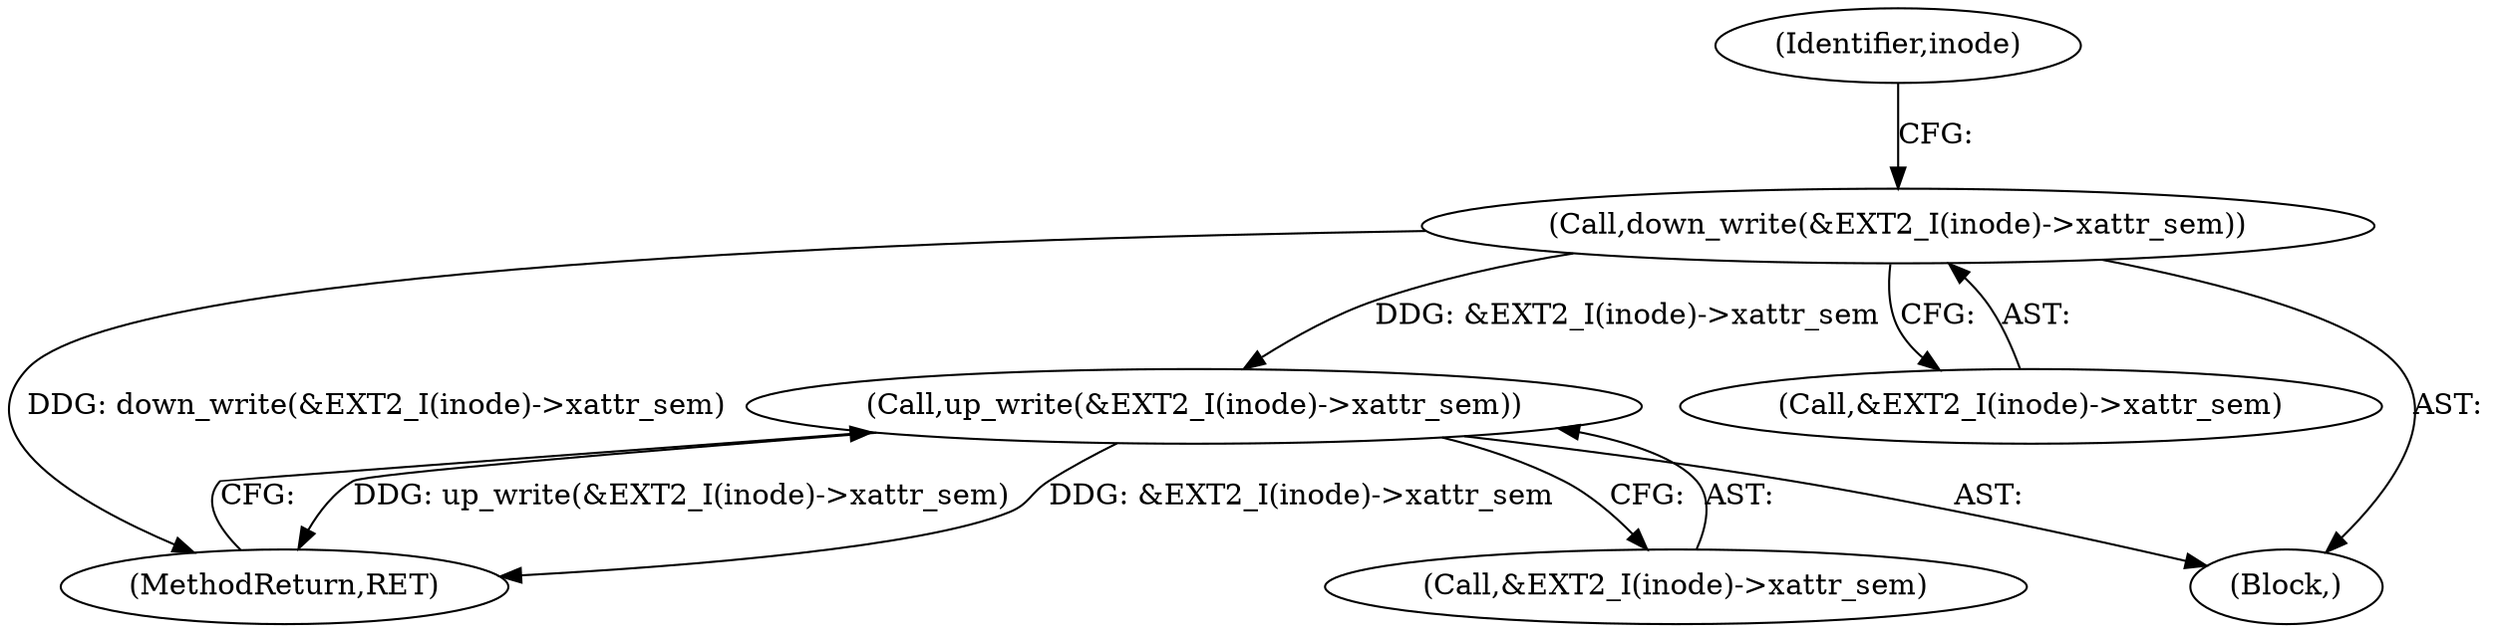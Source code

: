 digraph "0_linux_be0726d33cb8f411945884664924bed3cb8c70ee_6@API" {
"1000269" [label="(Call,up_write(&EXT2_I(inode)->xattr_sem))"];
"1000108" [label="(Call,down_write(&EXT2_I(inode)->xattr_sem))"];
"1000108" [label="(Call,down_write(&EXT2_I(inode)->xattr_sem))"];
"1000109" [label="(Call,&EXT2_I(inode)->xattr_sem)"];
"1000275" [label="(MethodReturn,RET)"];
"1000269" [label="(Call,up_write(&EXT2_I(inode)->xattr_sem))"];
"1000270" [label="(Call,&EXT2_I(inode)->xattr_sem)"];
"1000102" [label="(Block,)"];
"1000118" [label="(Identifier,inode)"];
"1000269" -> "1000102"  [label="AST: "];
"1000269" -> "1000270"  [label="CFG: "];
"1000270" -> "1000269"  [label="AST: "];
"1000275" -> "1000269"  [label="CFG: "];
"1000269" -> "1000275"  [label="DDG: up_write(&EXT2_I(inode)->xattr_sem)"];
"1000269" -> "1000275"  [label="DDG: &EXT2_I(inode)->xattr_sem"];
"1000108" -> "1000269"  [label="DDG: &EXT2_I(inode)->xattr_sem"];
"1000108" -> "1000102"  [label="AST: "];
"1000108" -> "1000109"  [label="CFG: "];
"1000109" -> "1000108"  [label="AST: "];
"1000118" -> "1000108"  [label="CFG: "];
"1000108" -> "1000275"  [label="DDG: down_write(&EXT2_I(inode)->xattr_sem)"];
}
